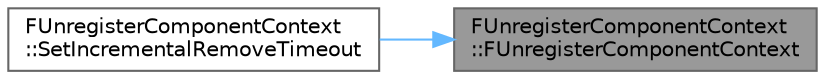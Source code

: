 digraph "FUnregisterComponentContext::FUnregisterComponentContext"
{
 // INTERACTIVE_SVG=YES
 // LATEX_PDF_SIZE
  bgcolor="transparent";
  edge [fontname=Helvetica,fontsize=10,labelfontname=Helvetica,labelfontsize=10];
  node [fontname=Helvetica,fontsize=10,shape=box,height=0.2,width=0.4];
  rankdir="RL";
  Node1 [id="Node000001",label="FUnregisterComponentContext\l::FUnregisterComponentContext",height=0.2,width=0.4,color="gray40", fillcolor="grey60", style="filled", fontcolor="black",tooltip=" "];
  Node1 -> Node2 [id="edge1_Node000001_Node000002",dir="back",color="steelblue1",style="solid",tooltip=" "];
  Node2 [id="Node000002",label="FUnregisterComponentContext\l::SetIncrementalRemoveTimeout",height=0.2,width=0.4,color="grey40", fillcolor="white", style="filled",URL="$d1/dca/classFUnregisterComponentContext.html#acf7d54ff00c9c0a025119df0d05e0104",tooltip=" "];
}
